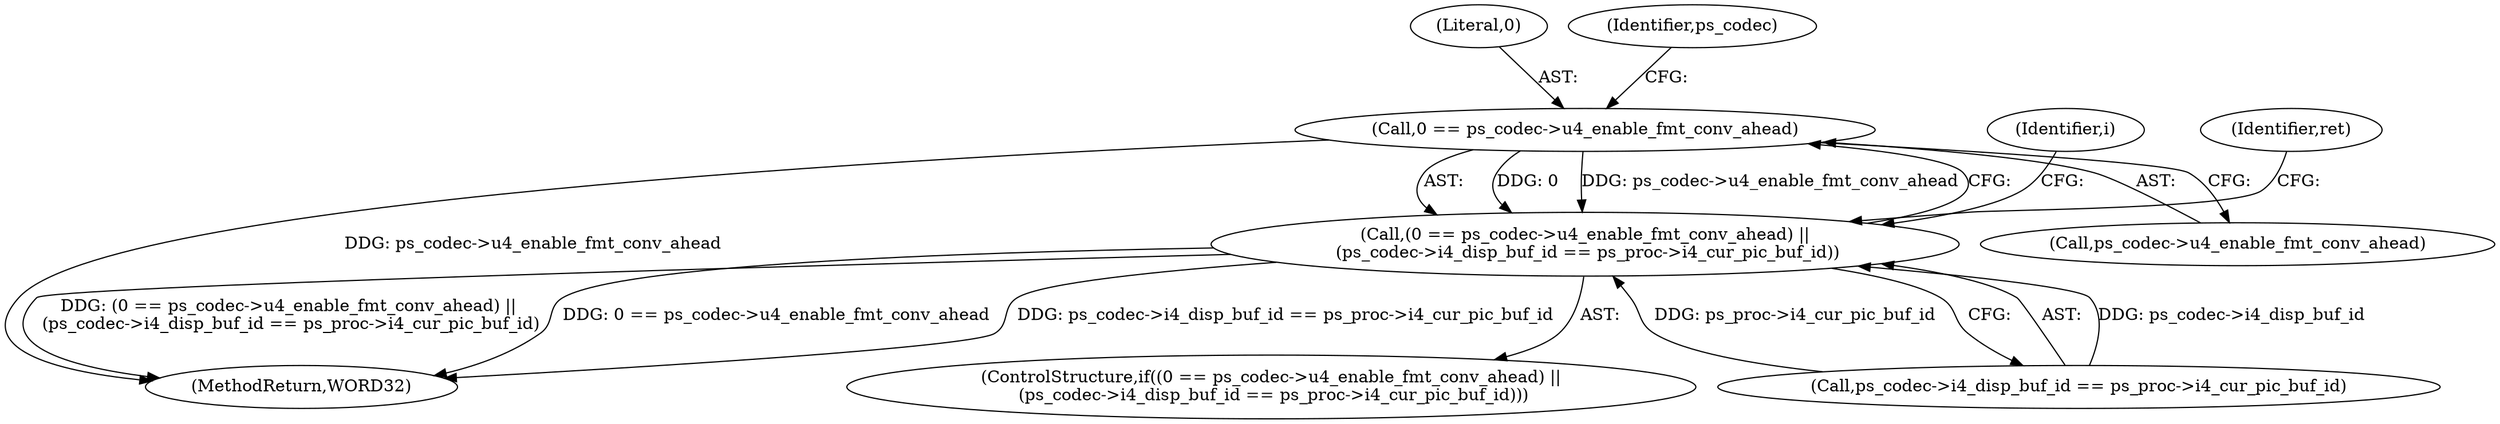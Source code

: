 digraph "0_Android_a33f6725d7e9f92330f995ce2dcf4faa33f6433f@pointer" {
"1001303" [label="(Call,0 == ps_codec->u4_enable_fmt_conv_ahead)"];
"1001302" [label="(Call,(0 == ps_codec->u4_enable_fmt_conv_ahead) ||\n (ps_codec->i4_disp_buf_id == ps_proc->i4_cur_pic_buf_id))"];
"1001906" [label="(MethodReturn,WORD32)"];
"1001304" [label="(Literal,0)"];
"1001303" [label="(Call,0 == ps_codec->u4_enable_fmt_conv_ahead)"];
"1001310" [label="(Identifier,ps_codec)"];
"1001301" [label="(ControlStructure,if((0 == ps_codec->u4_enable_fmt_conv_ahead) ||\n (ps_codec->i4_disp_buf_id == ps_proc->i4_cur_pic_buf_id)))"];
"1001305" [label="(Call,ps_codec->u4_enable_fmt_conv_ahead)"];
"1001308" [label="(Call,ps_codec->i4_disp_buf_id == ps_proc->i4_cur_pic_buf_id)"];
"1001317" [label="(Identifier,i)"];
"1001302" [label="(Call,(0 == ps_codec->u4_enable_fmt_conv_ahead) ||\n (ps_codec->i4_disp_buf_id == ps_proc->i4_cur_pic_buf_id))"];
"1001385" [label="(Identifier,ret)"];
"1001303" -> "1001302"  [label="AST: "];
"1001303" -> "1001305"  [label="CFG: "];
"1001304" -> "1001303"  [label="AST: "];
"1001305" -> "1001303"  [label="AST: "];
"1001310" -> "1001303"  [label="CFG: "];
"1001302" -> "1001303"  [label="CFG: "];
"1001303" -> "1001906"  [label="DDG: ps_codec->u4_enable_fmt_conv_ahead"];
"1001303" -> "1001302"  [label="DDG: 0"];
"1001303" -> "1001302"  [label="DDG: ps_codec->u4_enable_fmt_conv_ahead"];
"1001302" -> "1001301"  [label="AST: "];
"1001302" -> "1001308"  [label="CFG: "];
"1001308" -> "1001302"  [label="AST: "];
"1001317" -> "1001302"  [label="CFG: "];
"1001385" -> "1001302"  [label="CFG: "];
"1001302" -> "1001906"  [label="DDG: ps_codec->i4_disp_buf_id == ps_proc->i4_cur_pic_buf_id"];
"1001302" -> "1001906"  [label="DDG: (0 == ps_codec->u4_enable_fmt_conv_ahead) ||\n (ps_codec->i4_disp_buf_id == ps_proc->i4_cur_pic_buf_id)"];
"1001302" -> "1001906"  [label="DDG: 0 == ps_codec->u4_enable_fmt_conv_ahead"];
"1001308" -> "1001302"  [label="DDG: ps_codec->i4_disp_buf_id"];
"1001308" -> "1001302"  [label="DDG: ps_proc->i4_cur_pic_buf_id"];
}
